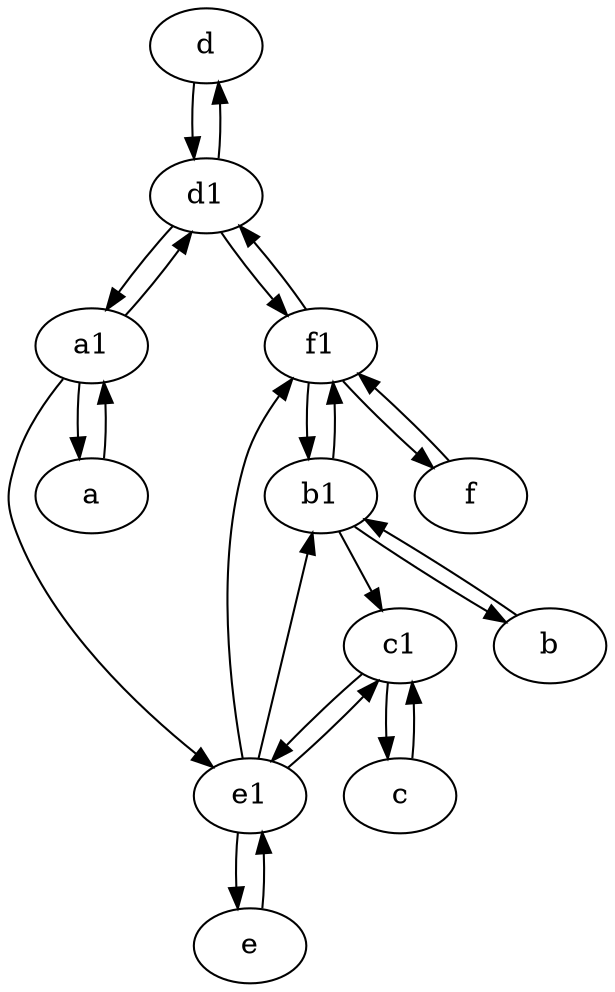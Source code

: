 digraph  {
	d [pos="20,30!"];
	e1 [pos="25,45!"];
	c1 [pos="30,15!"];
	c [pos="20,10!"];
	b1 [pos="45,20!"];
	b [pos="50,20!"];
	e [pos="30,50!"];
	a1 [pos="40,15!"];
	a [pos="40,10!"];
	d1 [pos="25,30!"];
	f1;
	f [pos="15,45!"];
	e1 -> c1;
	e1 -> b1;
	b1 -> c1;
	d1 -> a1;
	c -> c1;
	d -> d1;
	a -> a1;
	a1 -> a;
	f1 -> f;
	a1 -> d1;
	e1 -> f1;
	f -> f1;
	b1 -> b;
	b -> b1;
	c1 -> e1;
	d1 -> f1;
	e -> e1;
	d1 -> d;
	e1 -> e;
	a1 -> e1;
	b1 -> f1;
	c1 -> c;
	f1 -> b1;
	f1 -> d1;

	}